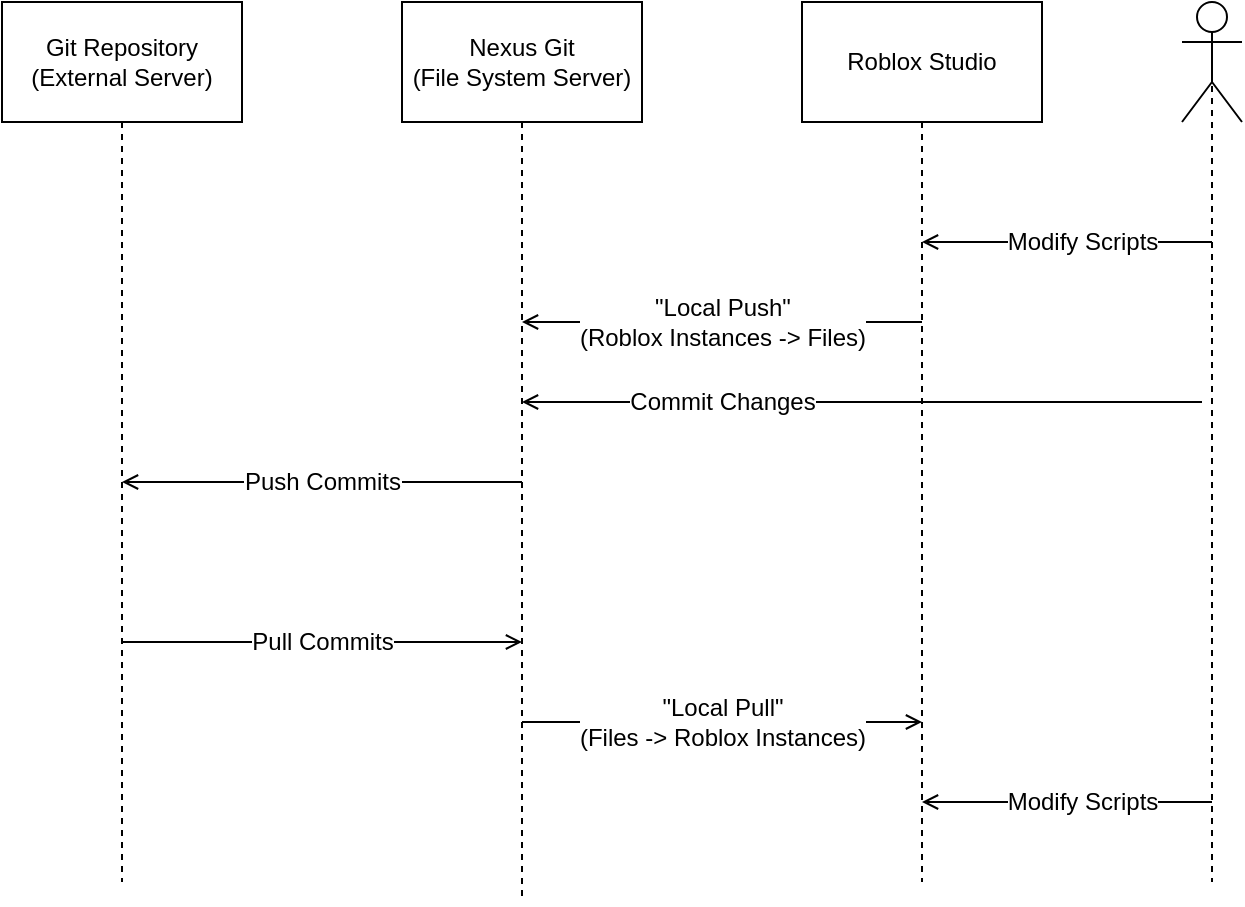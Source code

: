 <mxfile version="12.2.3" type="device" pages="1"><diagram id="U_ea3oKF3TnjHPrjTUS9" name="Page-1"><mxGraphModel dx="538" dy="764" grid="1" gridSize="10" guides="1" tooltips="1" connect="1" arrows="1" fold="1" page="1" pageScale="1" pageWidth="850" pageHeight="1100" math="0" shadow="0"><root><mxCell id="0"/><mxCell id="1" parent="0"/><mxCell id="8zW-C1O8LHfYNTNDg7ul-7" style="edgeStyle=orthogonalEdgeStyle;rounded=0;orthogonalLoop=1;jettySize=auto;html=1;dashed=1;endArrow=none;endFill=0;" edge="1" parent="1" source="8zW-C1O8LHfYNTNDg7ul-1"><mxGeometry relative="1" as="geometry"><mxPoint x="100" y="560" as="targetPoint"/></mxGeometry></mxCell><mxCell id="8zW-C1O8LHfYNTNDg7ul-1" value="Git Repository&lt;br&gt;(External Server)" style="rounded=0;whiteSpace=wrap;html=1;" vertex="1" parent="1"><mxGeometry x="40" y="120" width="120" height="60" as="geometry"/></mxCell><mxCell id="8zW-C1O8LHfYNTNDg7ul-6" style="edgeStyle=orthogonalEdgeStyle;rounded=0;orthogonalLoop=1;jettySize=auto;html=1;dashed=1;endArrow=none;endFill=0;" edge="1" parent="1" source="8zW-C1O8LHfYNTNDg7ul-2"><mxGeometry relative="1" as="geometry"><mxPoint x="300" y="570" as="targetPoint"/></mxGeometry></mxCell><mxCell id="8zW-C1O8LHfYNTNDg7ul-2" value="Nexus Git&lt;br&gt;(File System Server)" style="rounded=0;whiteSpace=wrap;html=1;" vertex="1" parent="1"><mxGeometry x="240" y="120" width="120" height="60" as="geometry"/></mxCell><mxCell id="8zW-C1O8LHfYNTNDg7ul-5" style="edgeStyle=orthogonalEdgeStyle;rounded=0;orthogonalLoop=1;jettySize=auto;html=1;dashed=1;endArrow=none;endFill=0;" edge="1" parent="1" source="8zW-C1O8LHfYNTNDg7ul-3"><mxGeometry relative="1" as="geometry"><mxPoint x="500" y="560" as="targetPoint"/></mxGeometry></mxCell><mxCell id="8zW-C1O8LHfYNTNDg7ul-3" value="Roblox Studio" style="rounded=0;whiteSpace=wrap;html=1;" vertex="1" parent="1"><mxGeometry x="440" y="120" width="120" height="60" as="geometry"/></mxCell><mxCell id="8zW-C1O8LHfYNTNDg7ul-10" style="edgeStyle=orthogonalEdgeStyle;rounded=0;orthogonalLoop=1;jettySize=auto;html=1;endArrow=open;endFill=0;" edge="1" parent="1"><mxGeometry relative="1" as="geometry"><mxPoint x="500" y="240" as="targetPoint"/><mxPoint x="645" y="240" as="sourcePoint"/></mxGeometry></mxCell><mxCell id="8zW-C1O8LHfYNTNDg7ul-11" value="Modify Scripts" style="text;html=1;resizable=0;points=[];align=center;verticalAlign=middle;labelBackgroundColor=#ffffff;" vertex="1" connectable="0" parent="8zW-C1O8LHfYNTNDg7ul-10"><mxGeometry x="-0.262" y="-1" relative="1" as="geometry"><mxPoint x="-11.5" y="1" as="offset"/></mxGeometry></mxCell><mxCell id="8zW-C1O8LHfYNTNDg7ul-16" style="edgeStyle=orthogonalEdgeStyle;rounded=0;orthogonalLoop=1;jettySize=auto;html=1;exitX=0.5;exitY=0.5;exitDx=0;exitDy=0;exitPerimeter=0;endArrow=none;endFill=0;dashed=1;" edge="1" parent="1" source="8zW-C1O8LHfYNTNDg7ul-4"><mxGeometry relative="1" as="geometry"><mxPoint x="645" y="560" as="targetPoint"/></mxGeometry></mxCell><mxCell id="8zW-C1O8LHfYNTNDg7ul-4" value="&lt;br&gt;" style="shape=umlActor;verticalLabelPosition=bottom;labelBackgroundColor=#ffffff;verticalAlign=top;html=1;outlineConnect=0;" vertex="1" parent="1"><mxGeometry x="630" y="120" width="30" height="60" as="geometry"/></mxCell><mxCell id="8zW-C1O8LHfYNTNDg7ul-12" style="edgeStyle=orthogonalEdgeStyle;rounded=0;orthogonalLoop=1;jettySize=auto;html=1;endArrow=open;endFill=0;" edge="1" parent="1"><mxGeometry relative="1" as="geometry"><mxPoint x="300" y="280" as="targetPoint"/><mxPoint x="500" y="280" as="sourcePoint"/></mxGeometry></mxCell><mxCell id="8zW-C1O8LHfYNTNDg7ul-13" value="&quot;Local Push&quot;&lt;br&gt;(Roblox Instances -&amp;gt; Files)" style="text;html=1;resizable=0;points=[];align=center;verticalAlign=middle;labelBackgroundColor=#ffffff;" vertex="1" connectable="0" parent="8zW-C1O8LHfYNTNDg7ul-12"><mxGeometry x="-0.262" y="-1" relative="1" as="geometry"><mxPoint x="-26" y="1" as="offset"/></mxGeometry></mxCell><mxCell id="8zW-C1O8LHfYNTNDg7ul-14" style="edgeStyle=orthogonalEdgeStyle;rounded=0;orthogonalLoop=1;jettySize=auto;html=1;endArrow=open;endFill=0;" edge="1" parent="1"><mxGeometry relative="1" as="geometry"><mxPoint x="300" y="320" as="targetPoint"/><mxPoint x="640" y="320" as="sourcePoint"/></mxGeometry></mxCell><mxCell id="8zW-C1O8LHfYNTNDg7ul-15" value="Commit Changes" style="text;html=1;resizable=0;points=[];align=center;verticalAlign=middle;labelBackgroundColor=#ffffff;" vertex="1" connectable="0" parent="8zW-C1O8LHfYNTNDg7ul-14"><mxGeometry x="-0.262" y="-1" relative="1" as="geometry"><mxPoint x="-114.5" y="1" as="offset"/></mxGeometry></mxCell><mxCell id="8zW-C1O8LHfYNTNDg7ul-17" style="edgeStyle=orthogonalEdgeStyle;rounded=0;orthogonalLoop=1;jettySize=auto;html=1;endArrow=open;endFill=0;" edge="1" parent="1"><mxGeometry relative="1" as="geometry"><mxPoint x="100" y="360" as="targetPoint"/><mxPoint x="300" y="360" as="sourcePoint"/></mxGeometry></mxCell><mxCell id="8zW-C1O8LHfYNTNDg7ul-18" value="Push Commits" style="text;html=1;resizable=0;points=[];align=center;verticalAlign=middle;labelBackgroundColor=#ffffff;" vertex="1" connectable="0" parent="8zW-C1O8LHfYNTNDg7ul-17"><mxGeometry x="-0.262" y="-1" relative="1" as="geometry"><mxPoint x="-26" y="1" as="offset"/></mxGeometry></mxCell><mxCell id="8zW-C1O8LHfYNTNDg7ul-19" style="edgeStyle=orthogonalEdgeStyle;rounded=0;orthogonalLoop=1;jettySize=auto;html=1;endArrow=open;endFill=0;" edge="1" parent="1"><mxGeometry relative="1" as="geometry"><mxPoint x="300" y="440" as="targetPoint"/><mxPoint x="100" y="440" as="sourcePoint"/></mxGeometry></mxCell><mxCell id="8zW-C1O8LHfYNTNDg7ul-20" value="Pull Commits" style="text;html=1;resizable=0;points=[];align=center;verticalAlign=middle;labelBackgroundColor=#ffffff;" vertex="1" connectable="0" parent="8zW-C1O8LHfYNTNDg7ul-19"><mxGeometry x="-0.262" y="-1" relative="1" as="geometry"><mxPoint x="26" y="-1" as="offset"/></mxGeometry></mxCell><mxCell id="8zW-C1O8LHfYNTNDg7ul-21" style="edgeStyle=orthogonalEdgeStyle;rounded=0;orthogonalLoop=1;jettySize=auto;html=1;endArrow=open;endFill=0;" edge="1" parent="1"><mxGeometry relative="1" as="geometry"><mxPoint x="500" y="480" as="targetPoint"/><mxPoint x="300" y="480" as="sourcePoint"/></mxGeometry></mxCell><mxCell id="8zW-C1O8LHfYNTNDg7ul-22" value="&quot;Local Pull&quot;&lt;br&gt;(Files -&amp;gt; Roblox Instances)" style="text;html=1;resizable=0;points=[];align=center;verticalAlign=middle;labelBackgroundColor=#ffffff;" vertex="1" connectable="0" parent="8zW-C1O8LHfYNTNDg7ul-21"><mxGeometry x="-0.262" y="-1" relative="1" as="geometry"><mxPoint x="26" y="-1" as="offset"/></mxGeometry></mxCell><mxCell id="8zW-C1O8LHfYNTNDg7ul-23" style="edgeStyle=orthogonalEdgeStyle;rounded=0;orthogonalLoop=1;jettySize=auto;html=1;endArrow=open;endFill=0;" edge="1" parent="1"><mxGeometry relative="1" as="geometry"><mxPoint x="500" y="520" as="targetPoint"/><mxPoint x="645" y="520" as="sourcePoint"/></mxGeometry></mxCell><mxCell id="8zW-C1O8LHfYNTNDg7ul-24" value="Modify Scripts" style="text;html=1;resizable=0;points=[];align=center;verticalAlign=middle;labelBackgroundColor=#ffffff;" vertex="1" connectable="0" parent="8zW-C1O8LHfYNTNDg7ul-23"><mxGeometry x="-0.262" y="-1" relative="1" as="geometry"><mxPoint x="-11.5" y="1" as="offset"/></mxGeometry></mxCell></root></mxGraphModel></diagram></mxfile>